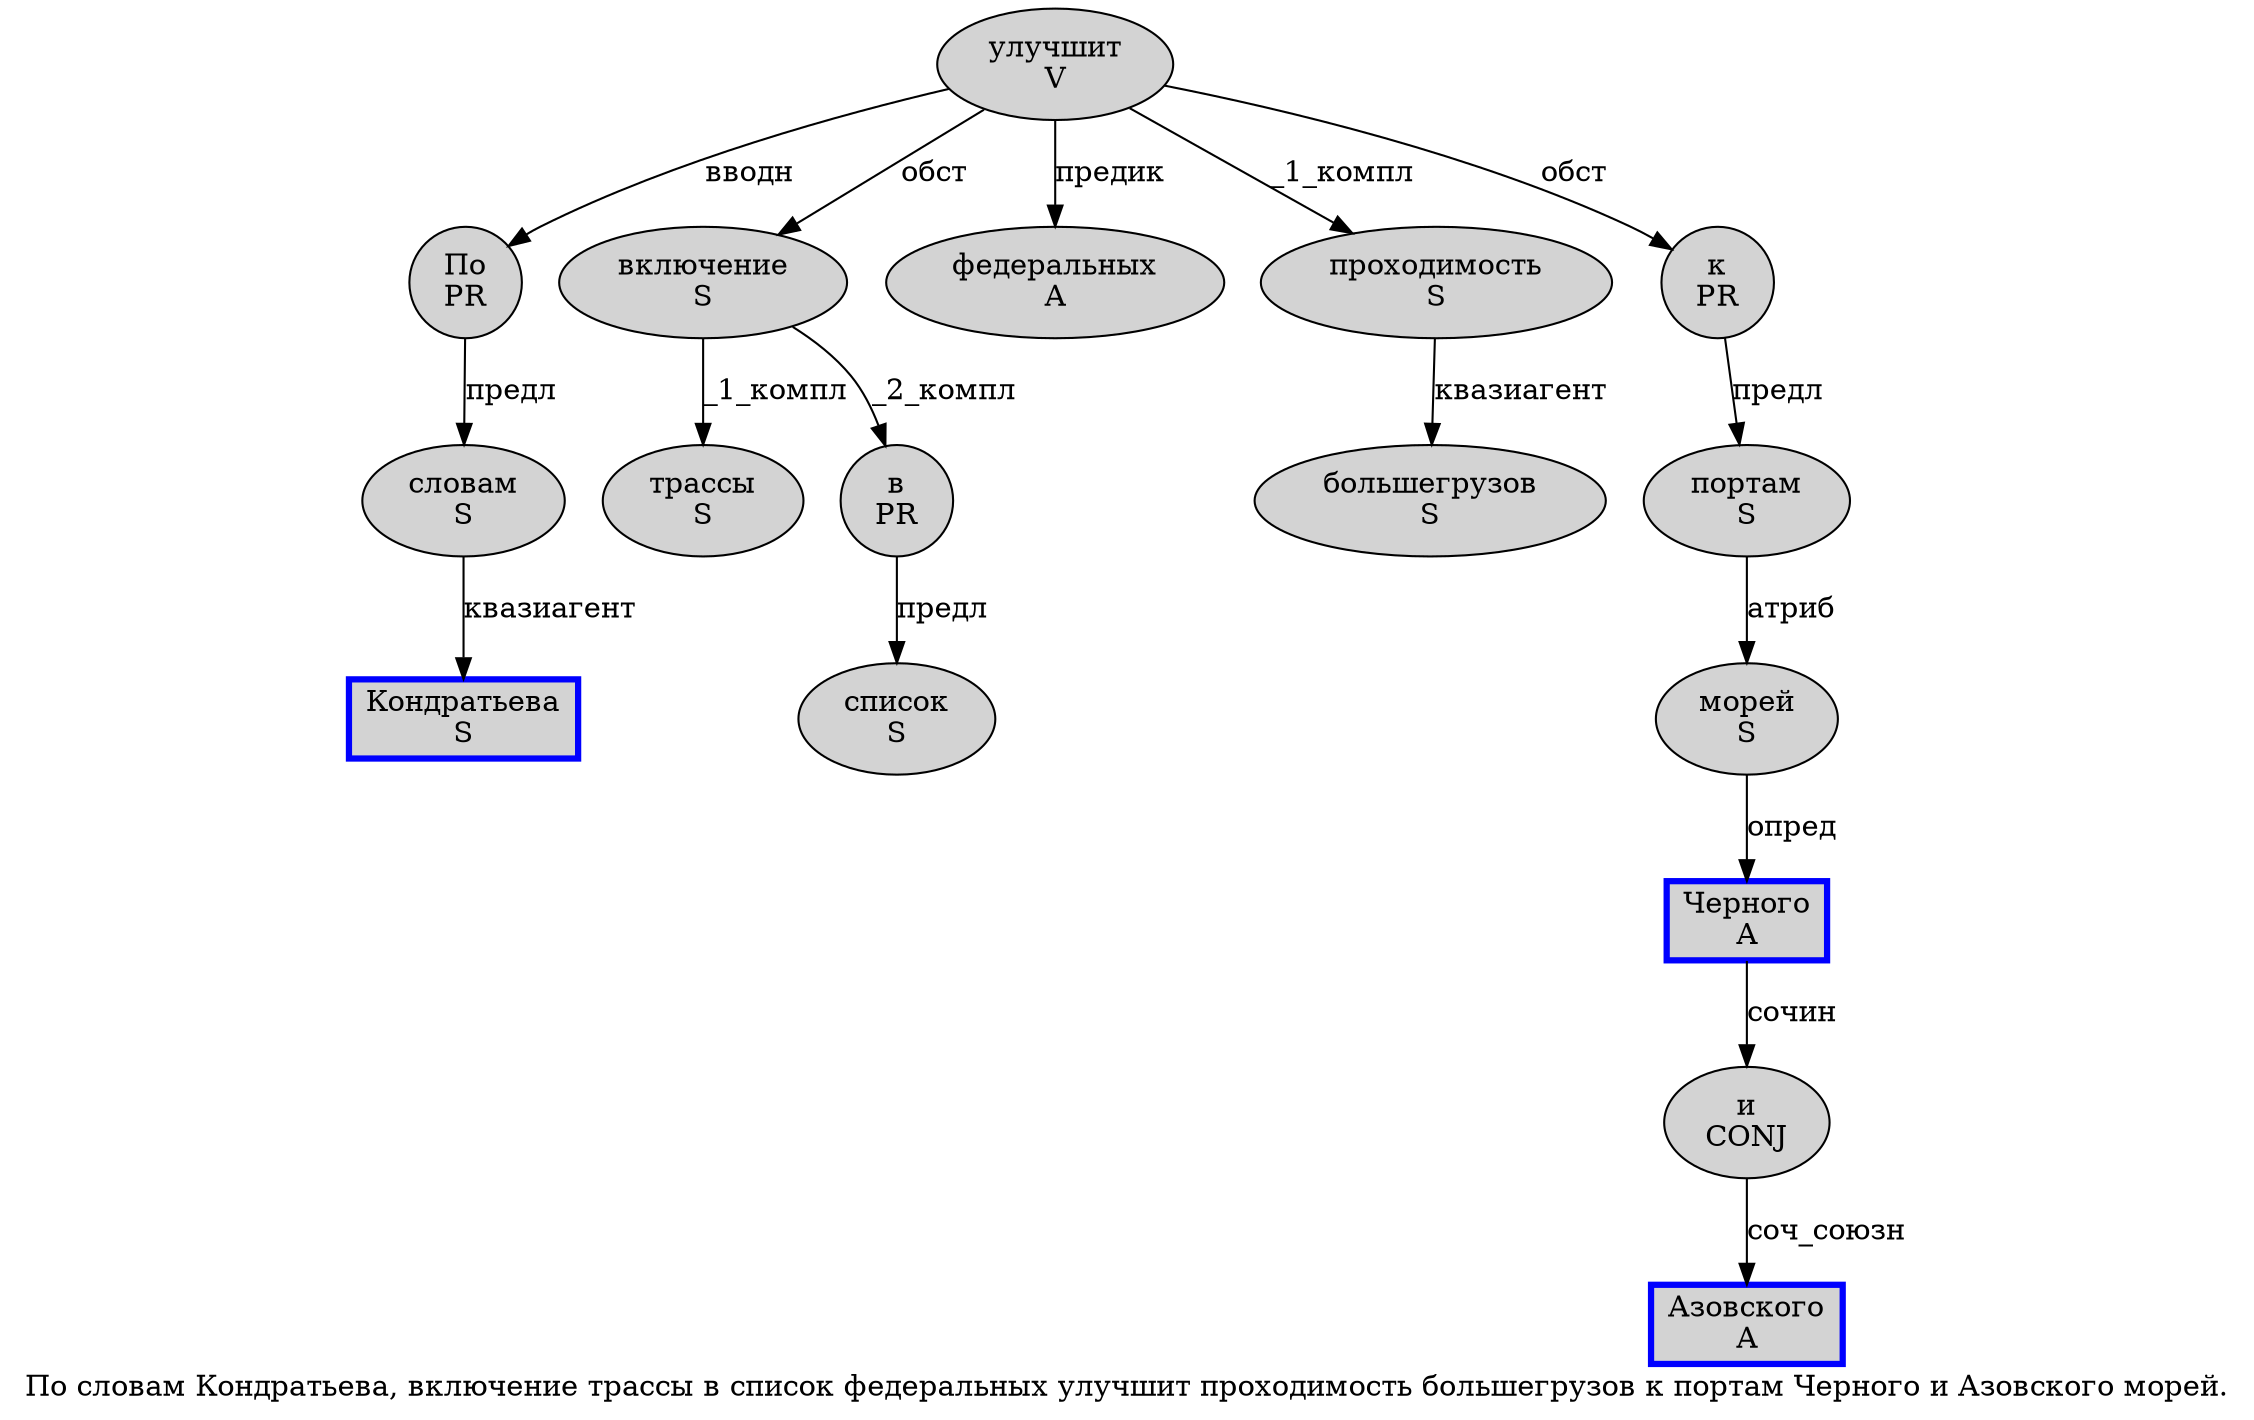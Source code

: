 digraph SENTENCE_1175 {
	graph [label="По словам Кондратьева, включение трассы в список федеральных улучшит проходимость большегрузов к портам Черного и Азовского морей."]
	node [style=filled]
		0 [label="По
PR" color="" fillcolor=lightgray penwidth=1 shape=ellipse]
		1 [label="словам
S" color="" fillcolor=lightgray penwidth=1 shape=ellipse]
		2 [label="Кондратьева
S" color=blue fillcolor=lightgray penwidth=3 shape=box]
		4 [label="включение
S" color="" fillcolor=lightgray penwidth=1 shape=ellipse]
		5 [label="трассы
S" color="" fillcolor=lightgray penwidth=1 shape=ellipse]
		6 [label="в
PR" color="" fillcolor=lightgray penwidth=1 shape=ellipse]
		7 [label="список
S" color="" fillcolor=lightgray penwidth=1 shape=ellipse]
		8 [label="федеральных
A" color="" fillcolor=lightgray penwidth=1 shape=ellipse]
		9 [label="улучшит
V" color="" fillcolor=lightgray penwidth=1 shape=ellipse]
		10 [label="проходимость
S" color="" fillcolor=lightgray penwidth=1 shape=ellipse]
		11 [label="большегрузов
S" color="" fillcolor=lightgray penwidth=1 shape=ellipse]
		12 [label="к
PR" color="" fillcolor=lightgray penwidth=1 shape=ellipse]
		13 [label="портам
S" color="" fillcolor=lightgray penwidth=1 shape=ellipse]
		14 [label="Черного
A" color=blue fillcolor=lightgray penwidth=3 shape=box]
		15 [label="и
CONJ" color="" fillcolor=lightgray penwidth=1 shape=ellipse]
		16 [label="Азовского
A" color=blue fillcolor=lightgray penwidth=3 shape=box]
		17 [label="морей
S" color="" fillcolor=lightgray penwidth=1 shape=ellipse]
			1 -> 2 [label="квазиагент"]
			12 -> 13 [label="предл"]
			10 -> 11 [label="квазиагент"]
			14 -> 15 [label="сочин"]
			9 -> 0 [label="вводн"]
			9 -> 4 [label="обст"]
			9 -> 8 [label="предик"]
			9 -> 10 [label="_1_компл"]
			9 -> 12 [label="обст"]
			0 -> 1 [label="предл"]
			13 -> 17 [label="атриб"]
			4 -> 5 [label="_1_компл"]
			4 -> 6 [label="_2_компл"]
			17 -> 14 [label="опред"]
			15 -> 16 [label="соч_союзн"]
			6 -> 7 [label="предл"]
}